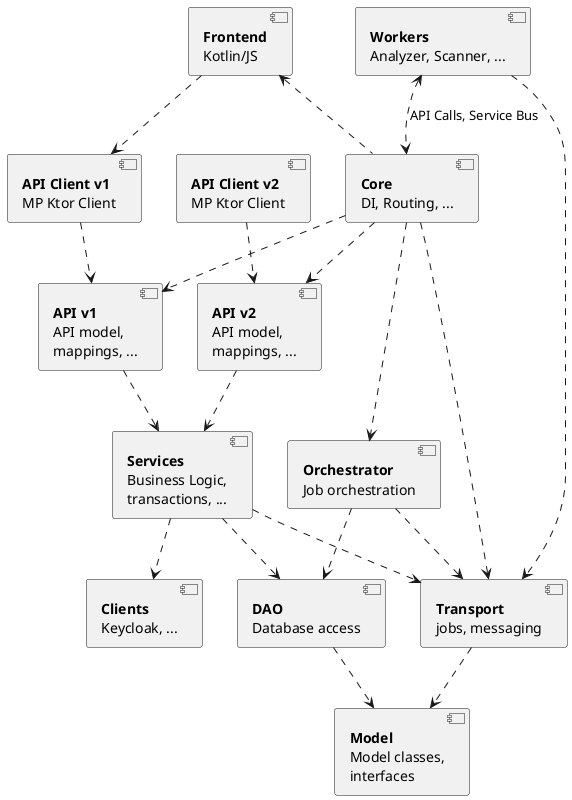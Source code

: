 @startuml

component Core [
<b>Core</b>
DI, Routing, ...
]

component Frontend [
<b>Frontend</b>
Kotlin/JS
]

component ApiV1 [
<b>API v1</b>
API model,
mappings, ...
]

component ApiClientV1 [
<b>API Client v1</b>
MP Ktor Client
]

component ApiV2 [
<b>API v2</b>
API model,
mappings, ...
]

component ApiClientV2 [
<b>API Client v2</b>
MP Ktor Client
]

component Services [
<b>Services</b>
Business Logic,
transactions, ...
]

component Dao [
<b>DAO</b>
Database access
]

component Model [
<b>Model</b>
Model classes,
interfaces
]

component Clients [
<b>Clients</b>
Keycloak, ...
]

component Orchestrator [
<b>Orchestrator</b>
Job orchestration
]

component Workers [
<b>Workers</b>
Analyzer, Scanner, ...
]

component Transport [
<b>Transport</b>
jobs, messaging
]

ApiV1 ..> Services
ApiV2 ..> Services
ApiClientV1 ..> ApiV1
ApiClientV2 ..> ApiV2
Core ..> ApiV1
Core ..> ApiV2
Core ..> Orchestrator
Core ..> Transport
Dao ..> Model
Frontend <.. Core
Frontend ..> ApiClientV1
Orchestrator ..> Dao
Orchestrator ..> Transport
Services ..> Clients
Services ..> Dao
Services ..> Transport
Transport..>Model
Workers <..> Core : API Calls, Service Bus
Workers ..> Transport

@enduml
